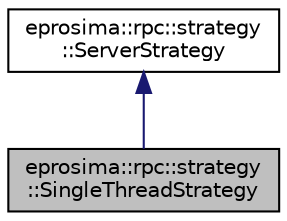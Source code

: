 digraph "eprosima::rpc::strategy::SingleThreadStrategy"
{
  edge [fontname="Helvetica",fontsize="10",labelfontname="Helvetica",labelfontsize="10"];
  node [fontname="Helvetica",fontsize="10",shape=record];
  Node1 [label="eprosima::rpc::strategy\l::SingleThreadStrategy",height=0.2,width=0.4,color="black", fillcolor="grey75", style="filled" fontcolor="black"];
  Node2 -> Node1 [dir="back",color="midnightblue",fontsize="10",style="solid",fontname="Helvetica"];
  Node2 [label="eprosima::rpc::strategy\l::ServerStrategy",height=0.2,width=0.4,color="black", fillcolor="white", style="filled",URL="$classeprosima_1_1rpc_1_1strategy_1_1_server_strategy.html",tooltip="This class is the base of all classes that implement a server strategy. that could be used by the ser..."];
}
